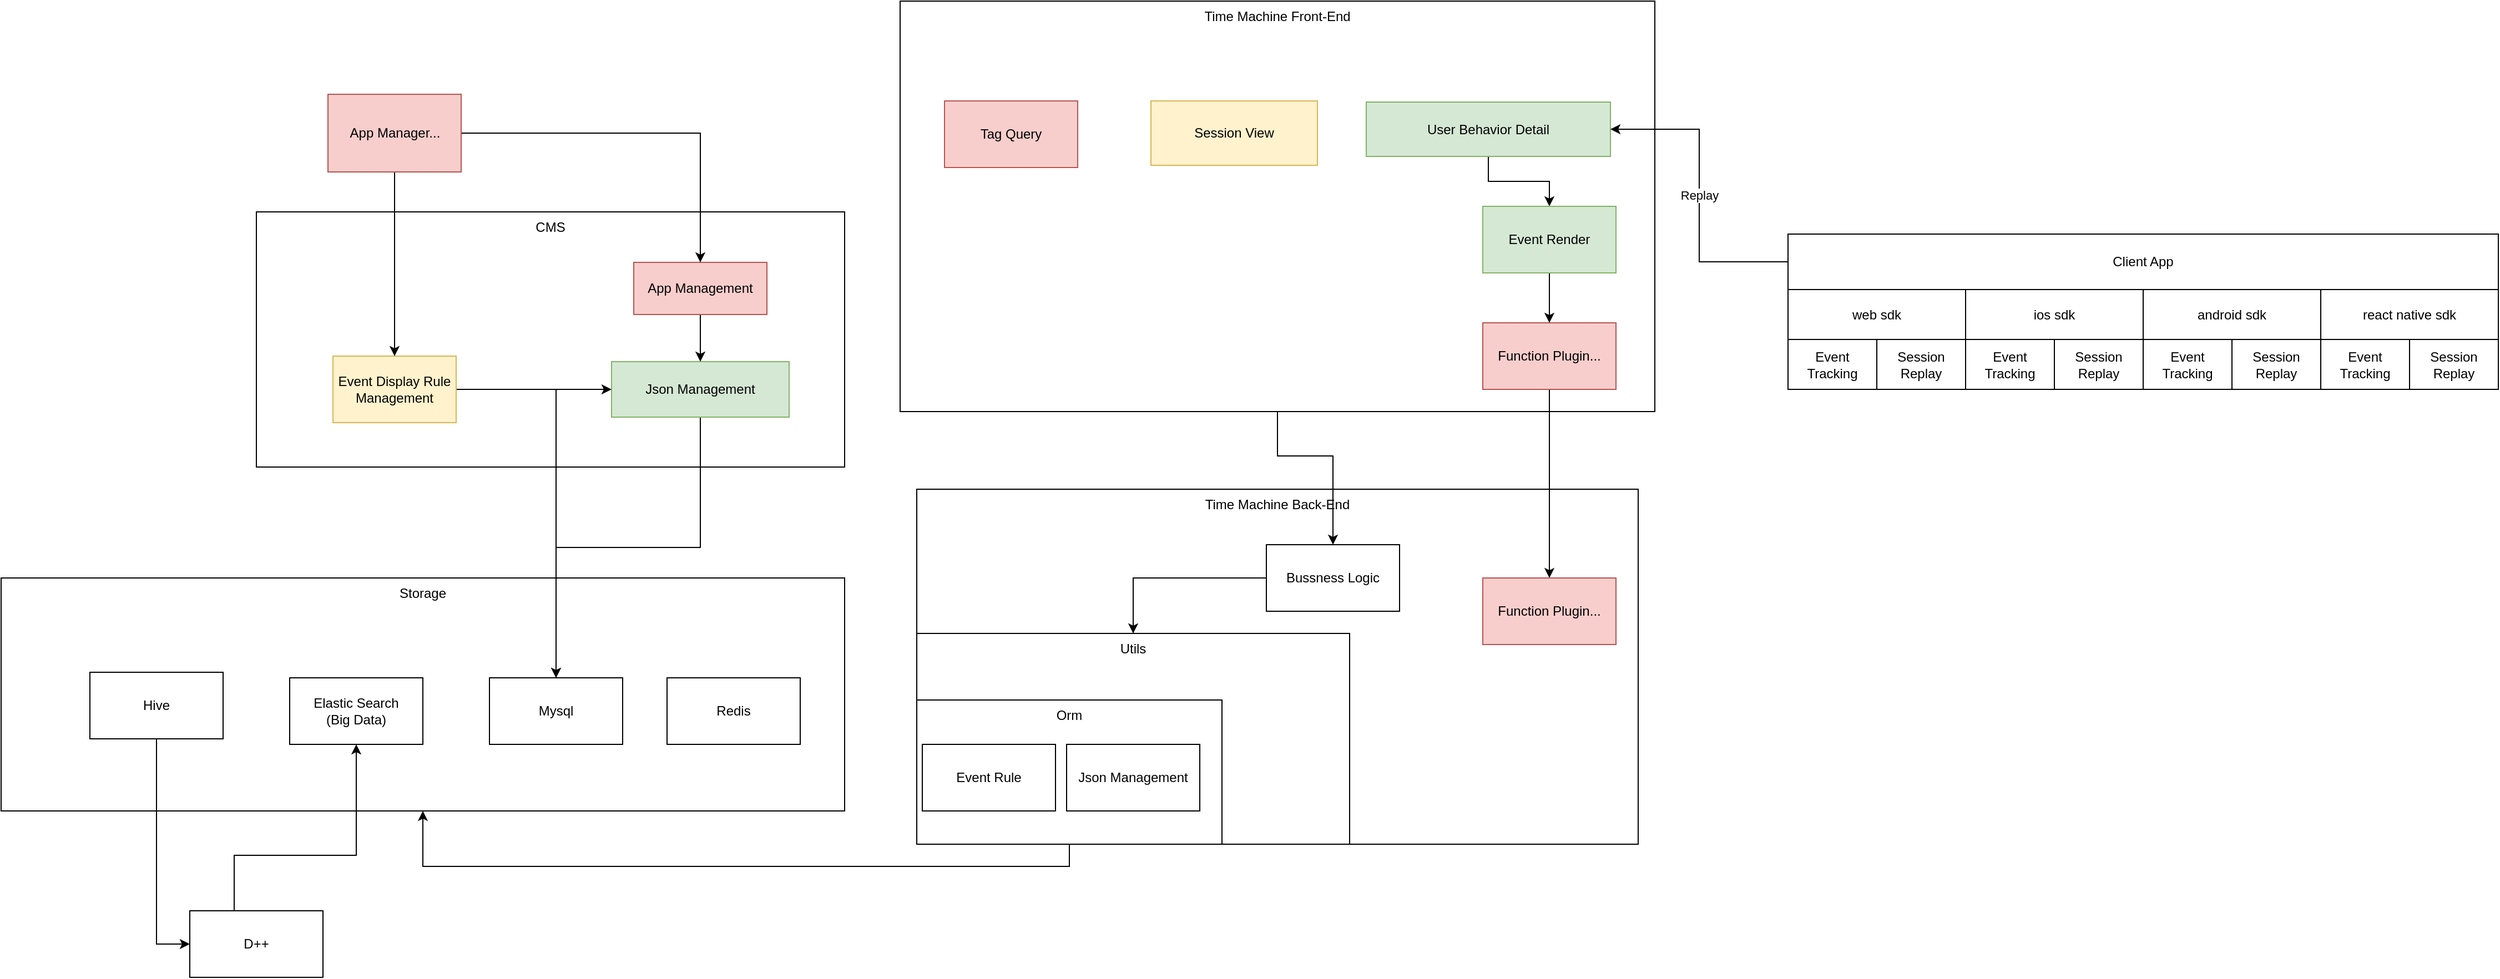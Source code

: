 <mxfile pages="1" version="11.2.4" type="github"><diagram id="bP3P4FXb_5J4TrEZQYwH" name="Page-1"><mxGraphModel dx="2436" dy="1645" grid="1" gridSize="10" guides="1" tooltips="1" connect="1" arrows="1" fold="1" page="1" pageScale="1" pageWidth="827" pageHeight="1169" math="0" shadow="0"><root><mxCell id="0"/><mxCell id="1" parent="0"/><mxCell id="wtptLM6L2ySSY_eZXbWe-58" value="Time Machine Back-End" style="rounded=0;whiteSpace=wrap;html=1;verticalAlign=top;" parent="1" vertex="1"><mxGeometry x="-775" y="280" width="650" height="320" as="geometry"/></mxCell><mxCell id="gairNj1TGJocdjv7lr5F-32" value="Utils" style="rounded=0;whiteSpace=wrap;html=1;labelBackgroundColor=none;verticalAlign=top;" vertex="1" parent="1"><mxGeometry x="-775" y="410" width="390" height="190" as="geometry"/></mxCell><mxCell id="wtptLM6L2ySSY_eZXbWe-74" value="Storage" style="rounded=0;whiteSpace=wrap;html=1;verticalAlign=top;" parent="1" vertex="1"><mxGeometry x="-1600" y="360" width="760" height="210" as="geometry"/></mxCell><mxCell id="gairNj1TGJocdjv7lr5F-39" style="edgeStyle=orthogonalEdgeStyle;rounded=0;orthogonalLoop=1;jettySize=auto;html=1;exitX=0.5;exitY=1;exitDx=0;exitDy=0;entryX=0.5;entryY=1;entryDx=0;entryDy=0;" edge="1" parent="1" source="gairNj1TGJocdjv7lr5F-22" target="wtptLM6L2ySSY_eZXbWe-74"><mxGeometry relative="1" as="geometry"/></mxCell><mxCell id="gairNj1TGJocdjv7lr5F-22" value="Orm" style="rounded=0;whiteSpace=wrap;html=1;labelBackgroundColor=none;verticalAlign=top;" vertex="1" parent="1"><mxGeometry x="-775" y="470" width="275" height="130" as="geometry"/></mxCell><mxCell id="wtptLM6L2ySSY_eZXbWe-41" value="CMS" style="rounded=0;whiteSpace=wrap;html=1;verticalAlign=top;" parent="1" vertex="1"><mxGeometry x="-1370" y="30" width="530" height="230" as="geometry"/></mxCell><mxCell id="wtptLM6L2ySSY_eZXbWe-14" value="web sdk" style="rounded=0;whiteSpace=wrap;html=1;" parent="1" vertex="1"><mxGeometry x="10" y="100" width="160" height="45" as="geometry"/></mxCell><mxCell id="wtptLM6L2ySSY_eZXbWe-19" value="Session&lt;br&gt;Replay" style="rounded=0;whiteSpace=wrap;html=1;" parent="1" vertex="1"><mxGeometry x="90" y="145" width="80" height="45" as="geometry"/></mxCell><mxCell id="wtptLM6L2ySSY_eZXbWe-23" value="Client App" style="rounded=0;whiteSpace=wrap;html=1;" parent="1" vertex="1"><mxGeometry x="10" y="50" width="640" height="50" as="geometry"/></mxCell><mxCell id="wtptLM6L2ySSY_eZXbWe-24" value="Event Tracking" style="rounded=0;whiteSpace=wrap;html=1;" parent="1" vertex="1"><mxGeometry x="10" y="145" width="80" height="45" as="geometry"/></mxCell><mxCell id="wtptLM6L2ySSY_eZXbWe-27" value="ios sdk" style="rounded=0;whiteSpace=wrap;html=1;" parent="1" vertex="1"><mxGeometry x="170" y="100" width="160" height="45" as="geometry"/></mxCell><mxCell id="wtptLM6L2ySSY_eZXbWe-28" value="Session&lt;br&gt;Replay" style="rounded=0;whiteSpace=wrap;html=1;" parent="1" vertex="1"><mxGeometry x="250" y="145" width="80" height="45" as="geometry"/></mxCell><mxCell id="wtptLM6L2ySSY_eZXbWe-29" value="Event Tracking" style="rounded=0;whiteSpace=wrap;html=1;" parent="1" vertex="1"><mxGeometry x="170" y="145" width="80" height="45" as="geometry"/></mxCell><mxCell id="wtptLM6L2ySSY_eZXbWe-30" value="android sdk" style="rounded=0;whiteSpace=wrap;html=1;" parent="1" vertex="1"><mxGeometry x="330" y="100" width="160" height="45" as="geometry"/></mxCell><mxCell id="wtptLM6L2ySSY_eZXbWe-31" value="Session&lt;br&gt;Replay" style="rounded=0;whiteSpace=wrap;html=1;" parent="1" vertex="1"><mxGeometry x="410" y="145" width="80" height="45" as="geometry"/></mxCell><mxCell id="wtptLM6L2ySSY_eZXbWe-32" value="Event Tracking" style="rounded=0;whiteSpace=wrap;html=1;" parent="1" vertex="1"><mxGeometry x="330" y="145" width="80" height="45" as="geometry"/></mxCell><mxCell id="wtptLM6L2ySSY_eZXbWe-35" value="react native sdk" style="rounded=0;whiteSpace=wrap;html=1;" parent="1" vertex="1"><mxGeometry x="490" y="100" width="160" height="45" as="geometry"/></mxCell><mxCell id="wtptLM6L2ySSY_eZXbWe-36" value="Session&lt;br&gt;Replay" style="rounded=0;whiteSpace=wrap;html=1;" parent="1" vertex="1"><mxGeometry x="570" y="145" width="80" height="45" as="geometry"/></mxCell><mxCell id="wtptLM6L2ySSY_eZXbWe-37" value="Event Tracking" style="rounded=0;whiteSpace=wrap;html=1;" parent="1" vertex="1"><mxGeometry x="490" y="145" width="80" height="45" as="geometry"/></mxCell><mxCell id="gairNj1TGJocdjv7lr5F-28" style="edgeStyle=orthogonalEdgeStyle;rounded=0;orthogonalLoop=1;jettySize=auto;html=1;exitX=0.5;exitY=1;exitDx=0;exitDy=0;" edge="1" parent="1" source="wtptLM6L2ySSY_eZXbWe-39" target="wtptLM6L2ySSY_eZXbWe-73"><mxGeometry relative="1" as="geometry"><Array as="points"><mxPoint x="-450" y="250"/><mxPoint x="-400" y="250"/></Array></mxGeometry></mxCell><mxCell id="wtptLM6L2ySSY_eZXbWe-39" value="Time Machine Front-End" style="rounded=0;whiteSpace=wrap;html=1;horizontal=1;verticalAlign=top;" parent="1" vertex="1"><mxGeometry x="-790" y="-160" width="680" height="370" as="geometry"/></mxCell><mxCell id="wtptLM6L2ySSY_eZXbWe-42" value="Session View" style="rounded=0;whiteSpace=wrap;html=1;fillColor=#fff2cc;strokeColor=#d6b656;" parent="1" vertex="1"><mxGeometry x="-564" y="-70" width="150" height="58" as="geometry"/></mxCell><mxCell id="gairNj1TGJocdjv7lr5F-14" style="edgeStyle=orthogonalEdgeStyle;rounded=0;orthogonalLoop=1;jettySize=auto;html=1;entryX=0.5;entryY=0;entryDx=0;entryDy=0;" edge="1" parent="1" source="wtptLM6L2ySSY_eZXbWe-45" target="gairNj1TGJocdjv7lr5F-13"><mxGeometry relative="1" as="geometry"/></mxCell><mxCell id="wtptLM6L2ySSY_eZXbWe-45" value="User Behavior Detail" style="rounded=0;whiteSpace=wrap;html=1;fillColor=#d5e8d4;strokeColor=#82b366;" parent="1" vertex="1"><mxGeometry x="-370" y="-69" width="220" height="49" as="geometry"/></mxCell><mxCell id="gairNj1TGJocdjv7lr5F-16" style="edgeStyle=orthogonalEdgeStyle;rounded=0;orthogonalLoop=1;jettySize=auto;html=1;exitX=0.5;exitY=1;exitDx=0;exitDy=0;" edge="1" parent="1" source="wtptLM6L2ySSY_eZXbWe-46" target="wtptLM6L2ySSY_eZXbWe-71"><mxGeometry relative="1" as="geometry"/></mxCell><mxCell id="wtptLM6L2ySSY_eZXbWe-46" value="Json Management" style="rounded=0;whiteSpace=wrap;html=1;fillColor=#d5e8d4;strokeColor=#82b366;" parent="1" vertex="1"><mxGeometry x="-1050" y="165" width="160" height="50" as="geometry"/></mxCell><mxCell id="gairNj1TGJocdjv7lr5F-17" style="edgeStyle=orthogonalEdgeStyle;rounded=0;orthogonalLoop=1;jettySize=auto;html=1;" edge="1" parent="1" source="wtptLM6L2ySSY_eZXbWe-47" target="wtptLM6L2ySSY_eZXbWe-71"><mxGeometry relative="1" as="geometry"/></mxCell><mxCell id="gairNj1TGJocdjv7lr5F-20" style="edgeStyle=orthogonalEdgeStyle;rounded=0;orthogonalLoop=1;jettySize=auto;html=1;" edge="1" parent="1" source="wtptLM6L2ySSY_eZXbWe-47" target="wtptLM6L2ySSY_eZXbWe-46"><mxGeometry relative="1" as="geometry"/></mxCell><mxCell id="wtptLM6L2ySSY_eZXbWe-47" value="Event Display Rule Management" style="rounded=0;whiteSpace=wrap;html=1;fillColor=#fff2cc;strokeColor=#d6b656;" parent="1" vertex="1"><mxGeometry x="-1301" y="160" width="111" height="60" as="geometry"/></mxCell><mxCell id="gairNj1TGJocdjv7lr5F-18" style="edgeStyle=orthogonalEdgeStyle;rounded=0;orthogonalLoop=1;jettySize=auto;html=1;" edge="1" parent="1" source="wtptLM6L2ySSY_eZXbWe-49" target="wtptLM6L2ySSY_eZXbWe-46"><mxGeometry relative="1" as="geometry"/></mxCell><mxCell id="wtptLM6L2ySSY_eZXbWe-49" value="App Management" style="rounded=0;whiteSpace=wrap;html=1;fillColor=#f8cecc;strokeColor=#b85450;" parent="1" vertex="1"><mxGeometry x="-1030" y="75.5" width="120" height="47" as="geometry"/></mxCell><mxCell id="wtptLM6L2ySSY_eZXbWe-56" value="Event Rule" style="rounded=0;whiteSpace=wrap;html=1;" parent="1" vertex="1"><mxGeometry x="-770" y="510" width="120" height="60" as="geometry"/></mxCell><mxCell id="wtptLM6L2ySSY_eZXbWe-68" value="Redis" style="rounded=0;whiteSpace=wrap;html=1;" parent="1" vertex="1"><mxGeometry x="-1000" y="450" width="120" height="60" as="geometry"/></mxCell><mxCell id="wtptLM6L2ySSY_eZXbWe-71" value="Mysql" style="rounded=0;whiteSpace=wrap;html=1;" parent="1" vertex="1"><mxGeometry x="-1160" y="450" width="120" height="60" as="geometry"/></mxCell><mxCell id="wtptLM6L2ySSY_eZXbWe-72" value="Elastic Search&lt;br&gt;(Big Data)" style="rounded=0;whiteSpace=wrap;html=1;" parent="1" vertex="1"><mxGeometry x="-1340" y="450" width="120" height="60" as="geometry"/></mxCell><mxCell id="gairNj1TGJocdjv7lr5F-37" style="edgeStyle=orthogonalEdgeStyle;rounded=0;orthogonalLoop=1;jettySize=auto;html=1;exitX=0;exitY=0.5;exitDx=0;exitDy=0;" edge="1" parent="1" source="wtptLM6L2ySSY_eZXbWe-73" target="gairNj1TGJocdjv7lr5F-32"><mxGeometry relative="1" as="geometry"/></mxCell><mxCell id="wtptLM6L2ySSY_eZXbWe-73" value="Bussness Logic" style="rounded=0;whiteSpace=wrap;html=1;" parent="1" vertex="1"><mxGeometry x="-460" y="330" width="120" height="60" as="geometry"/></mxCell><mxCell id="gairNj1TGJocdjv7lr5F-1" value="Tag Query" style="rounded=0;whiteSpace=wrap;html=1;labelBackgroundColor=none;fillColor=#f8cecc;strokeColor=#b85450;" vertex="1" parent="1"><mxGeometry x="-750" y="-70" width="120" height="60" as="geometry"/></mxCell><mxCell id="wtptLM6L2ySSY_eZXbWe-55" value="Replay" style="edgeStyle=orthogonalEdgeStyle;rounded=0;orthogonalLoop=1;jettySize=auto;html=1;exitX=0;exitY=0.5;exitDx=0;exitDy=0;entryX=1;entryY=0.5;entryDx=0;entryDy=0;" parent="1" source="wtptLM6L2ySSY_eZXbWe-23" target="wtptLM6L2ySSY_eZXbWe-45" edge="1"><mxGeometry relative="1" as="geometry"/></mxCell><mxCell id="gairNj1TGJocdjv7lr5F-9" style="edgeStyle=orthogonalEdgeStyle;rounded=0;orthogonalLoop=1;jettySize=auto;html=1;exitX=0.5;exitY=1;exitDx=0;exitDy=0;" edge="1" parent="1" source="gairNj1TGJocdjv7lr5F-6" target="gairNj1TGJocdjv7lr5F-7"><mxGeometry relative="1" as="geometry"/></mxCell><mxCell id="gairNj1TGJocdjv7lr5F-6" value="Function Plugin..." style="rounded=0;whiteSpace=wrap;html=1;fillColor=#f8cecc;strokeColor=#b85450;" vertex="1" parent="1"><mxGeometry x="-265" y="130" width="120" height="60" as="geometry"/></mxCell><mxCell id="gairNj1TGJocdjv7lr5F-7" value="Function Plugin..." style="rounded=0;whiteSpace=wrap;html=1;fillColor=#f8cecc;strokeColor=#b85450;" vertex="1" parent="1"><mxGeometry x="-265" y="360" width="120" height="60" as="geometry"/></mxCell><mxCell id="gairNj1TGJocdjv7lr5F-15" style="edgeStyle=orthogonalEdgeStyle;rounded=0;orthogonalLoop=1;jettySize=auto;html=1;" edge="1" parent="1" source="gairNj1TGJocdjv7lr5F-13" target="gairNj1TGJocdjv7lr5F-6"><mxGeometry relative="1" as="geometry"/></mxCell><mxCell id="gairNj1TGJocdjv7lr5F-13" value="Event Render" style="rounded=0;whiteSpace=wrap;html=1;labelBackgroundColor=none;fillColor=#d5e8d4;strokeColor=#82b366;" vertex="1" parent="1"><mxGeometry x="-265" y="25" width="120" height="60" as="geometry"/></mxCell><mxCell id="gairNj1TGJocdjv7lr5F-21" value="Json Management" style="rounded=0;whiteSpace=wrap;html=1;labelBackgroundColor=none;" vertex="1" parent="1"><mxGeometry x="-640" y="510" width="120" height="60" as="geometry"/></mxCell><mxCell id="gairNj1TGJocdjv7lr5F-35" style="edgeStyle=orthogonalEdgeStyle;rounded=0;orthogonalLoop=1;jettySize=auto;html=1;exitX=0.5;exitY=1;exitDx=0;exitDy=0;" edge="1" parent="1" source="wtptLM6L2ySSY_eZXbWe-73" target="wtptLM6L2ySSY_eZXbWe-73"><mxGeometry relative="1" as="geometry"/></mxCell><mxCell id="gairNj1TGJocdjv7lr5F-42" style="edgeStyle=orthogonalEdgeStyle;rounded=0;orthogonalLoop=1;jettySize=auto;html=1;exitX=0.5;exitY=0;exitDx=0;exitDy=0;entryX=0.5;entryY=1;entryDx=0;entryDy=0;" edge="1" parent="1" source="gairNj1TGJocdjv7lr5F-40" target="wtptLM6L2ySSY_eZXbWe-72"><mxGeometry relative="1" as="geometry"><Array as="points"><mxPoint x="-1390" y="610"/><mxPoint x="-1280" y="610"/></Array></mxGeometry></mxCell><mxCell id="gairNj1TGJocdjv7lr5F-40" value="D++" style="rounded=0;whiteSpace=wrap;html=1;labelBackgroundColor=none;" vertex="1" parent="1"><mxGeometry x="-1430" y="660" width="120" height="60" as="geometry"/></mxCell><mxCell id="gairNj1TGJocdjv7lr5F-48" style="edgeStyle=orthogonalEdgeStyle;rounded=0;orthogonalLoop=1;jettySize=auto;html=1;" edge="1" parent="1" source="gairNj1TGJocdjv7lr5F-47" target="wtptLM6L2ySSY_eZXbWe-47"><mxGeometry relative="1" as="geometry"/></mxCell><mxCell id="gairNj1TGJocdjv7lr5F-49" style="edgeStyle=orthogonalEdgeStyle;rounded=0;orthogonalLoop=1;jettySize=auto;html=1;" edge="1" parent="1" source="gairNj1TGJocdjv7lr5F-47" target="wtptLM6L2ySSY_eZXbWe-49"><mxGeometry relative="1" as="geometry"/></mxCell><mxCell id="gairNj1TGJocdjv7lr5F-47" value="App Manager..." style="rounded=0;whiteSpace=wrap;html=1;labelBackgroundColor=none;fillColor=#f8cecc;strokeColor=#b85450;" vertex="1" parent="1"><mxGeometry x="-1305.5" y="-76" width="120" height="70" as="geometry"/></mxCell><mxCell id="gairNj1TGJocdjv7lr5F-54" style="edgeStyle=orthogonalEdgeStyle;rounded=0;orthogonalLoop=1;jettySize=auto;html=1;exitX=0.5;exitY=1;exitDx=0;exitDy=0;entryX=0;entryY=0.5;entryDx=0;entryDy=0;" edge="1" parent="1" source="gairNj1TGJocdjv7lr5F-51" target="gairNj1TGJocdjv7lr5F-40"><mxGeometry relative="1" as="geometry"/></mxCell><mxCell id="gairNj1TGJocdjv7lr5F-51" value="Hive" style="rounded=0;whiteSpace=wrap;html=1;labelBackgroundColor=none;" vertex="1" parent="1"><mxGeometry x="-1520" y="445" width="120" height="60" as="geometry"/></mxCell></root></mxGraphModel></diagram></mxfile>